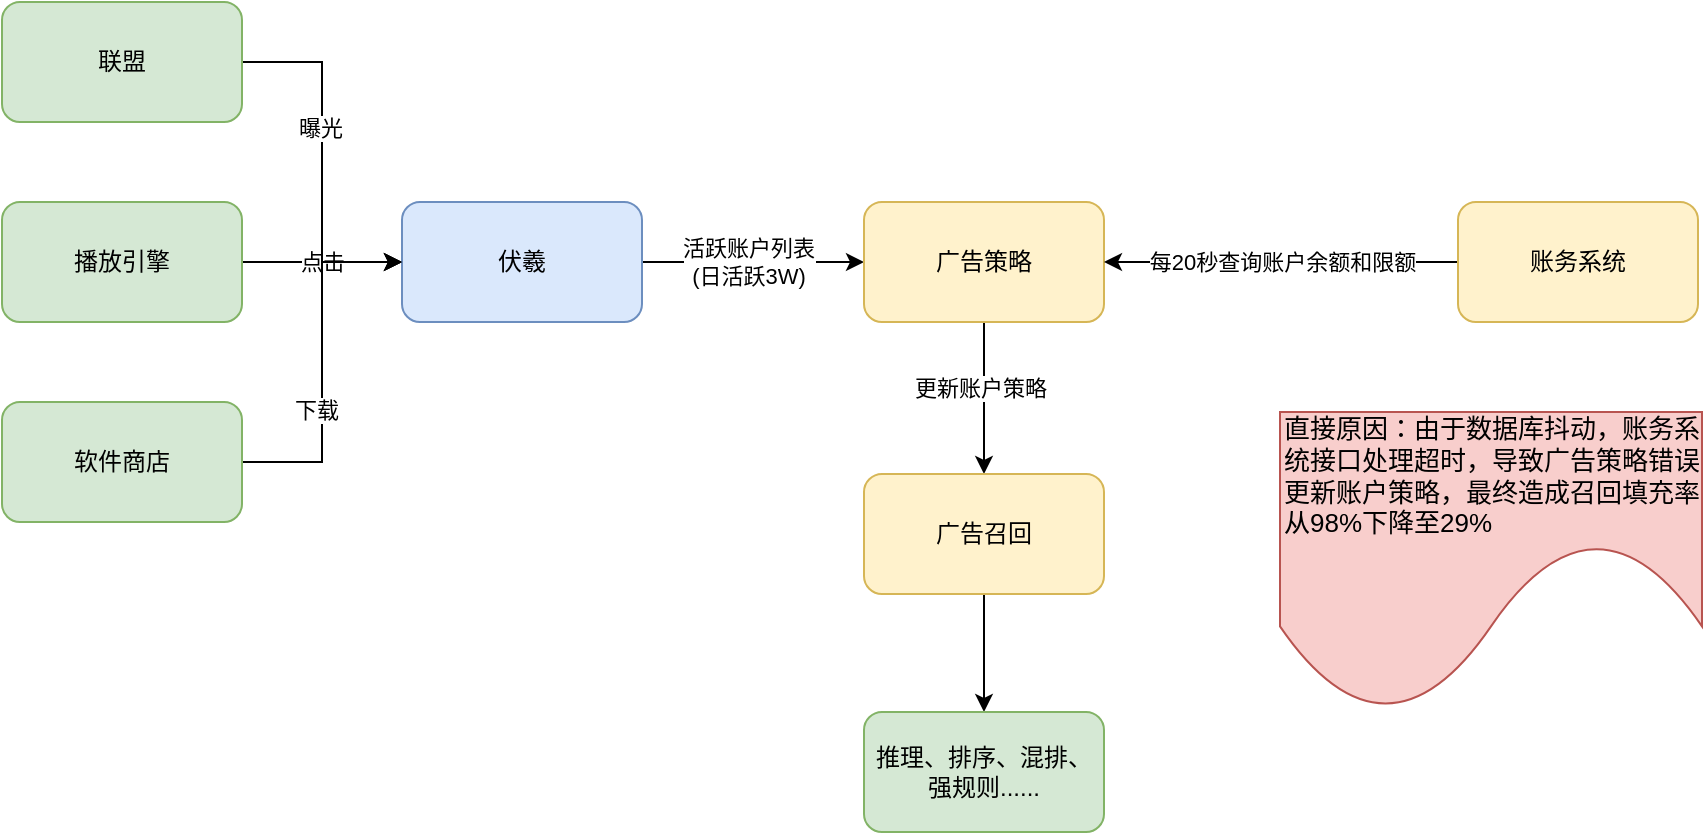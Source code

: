 <mxfile version="26.0.16">
  <diagram name="Page-1" id="74e2e168-ea6b-b213-b513-2b3c1d86103e">
    <mxGraphModel dx="934" dy="497" grid="1" gridSize="10" guides="1" tooltips="1" connect="1" arrows="1" fold="1" page="1" pageScale="1" pageWidth="1100" pageHeight="850" background="none" math="0" shadow="0">
      <root>
        <mxCell id="0" />
        <mxCell id="1" parent="0" />
        <mxCell id="4lDjWUcHd0E4nZpBsMBI-4" value="点击" style="edgeStyle=orthogonalEdgeStyle;rounded=0;orthogonalLoop=1;jettySize=auto;html=1;" parent="1" source="4lDjWUcHd0E4nZpBsMBI-2" target="4lDjWUcHd0E4nZpBsMBI-3" edge="1">
          <mxGeometry relative="1" as="geometry" />
        </mxCell>
        <mxCell id="4lDjWUcHd0E4nZpBsMBI-2" value="播放引擎" style="rounded=1;whiteSpace=wrap;html=1;fillColor=#d5e8d4;strokeColor=#82b366;" parent="1" vertex="1">
          <mxGeometry x="680" y="225" width="120" height="60" as="geometry" />
        </mxCell>
        <mxCell id="4lDjWUcHd0E4nZpBsMBI-6" value="" style="edgeStyle=orthogonalEdgeStyle;rounded=0;orthogonalLoop=1;jettySize=auto;html=1;" parent="1" source="4lDjWUcHd0E4nZpBsMBI-3" target="4lDjWUcHd0E4nZpBsMBI-5" edge="1">
          <mxGeometry relative="1" as="geometry" />
        </mxCell>
        <mxCell id="4lDjWUcHd0E4nZpBsMBI-15" value="活跃账户列表&lt;br&gt;(日活跃3W)" style="edgeLabel;html=1;align=center;verticalAlign=middle;resizable=0;points=[];" parent="4lDjWUcHd0E4nZpBsMBI-6" vertex="1" connectable="0">
          <mxGeometry x="-0.05" relative="1" as="geometry">
            <mxPoint as="offset" />
          </mxGeometry>
        </mxCell>
        <mxCell id="4lDjWUcHd0E4nZpBsMBI-3" value="伏羲" style="rounded=1;whiteSpace=wrap;html=1;fillColor=#dae8fc;strokeColor=#6c8ebf;" parent="1" vertex="1">
          <mxGeometry x="880" y="225" width="120" height="60" as="geometry" />
        </mxCell>
        <mxCell id="4lDjWUcHd0E4nZpBsMBI-14" value="" style="edgeStyle=orthogonalEdgeStyle;rounded=0;orthogonalLoop=1;jettySize=auto;html=1;" parent="1" source="4lDjWUcHd0E4nZpBsMBI-5" target="4lDjWUcHd0E4nZpBsMBI-13" edge="1">
          <mxGeometry relative="1" as="geometry" />
        </mxCell>
        <mxCell id="4lDjWUcHd0E4nZpBsMBI-22" value="更新账户策略" style="edgeLabel;html=1;align=center;verticalAlign=middle;resizable=0;points=[];" parent="4lDjWUcHd0E4nZpBsMBI-14" vertex="1" connectable="0">
          <mxGeometry x="-0.143" y="3" relative="1" as="geometry">
            <mxPoint x="-5" as="offset" />
          </mxGeometry>
        </mxCell>
        <mxCell id="4lDjWUcHd0E4nZpBsMBI-5" value="广告策略" style="whiteSpace=wrap;html=1;rounded=1;fillColor=#fff2cc;strokeColor=#d6b656;" parent="1" vertex="1">
          <mxGeometry x="1111" y="225" width="120" height="60" as="geometry" />
        </mxCell>
        <mxCell id="4lDjWUcHd0E4nZpBsMBI-10" style="edgeStyle=orthogonalEdgeStyle;rounded=0;orthogonalLoop=1;jettySize=auto;html=1;exitX=1;exitY=0.5;exitDx=0;exitDy=0;entryX=0;entryY=0.5;entryDx=0;entryDy=0;" parent="1" source="4lDjWUcHd0E4nZpBsMBI-7" target="4lDjWUcHd0E4nZpBsMBI-3" edge="1">
          <mxGeometry relative="1" as="geometry" />
        </mxCell>
        <mxCell id="4lDjWUcHd0E4nZpBsMBI-18" value="曝光" style="edgeLabel;html=1;align=center;verticalAlign=middle;resizable=0;points=[];" parent="4lDjWUcHd0E4nZpBsMBI-10" vertex="1" connectable="0">
          <mxGeometry x="-0.189" y="-1" relative="1" as="geometry">
            <mxPoint as="offset" />
          </mxGeometry>
        </mxCell>
        <mxCell id="4lDjWUcHd0E4nZpBsMBI-7" value="联盟" style="rounded=1;whiteSpace=wrap;html=1;fillColor=#d5e8d4;strokeColor=#82b366;" parent="1" vertex="1">
          <mxGeometry x="680" y="125" width="120" height="60" as="geometry" />
        </mxCell>
        <mxCell id="4lDjWUcHd0E4nZpBsMBI-9" style="edgeStyle=orthogonalEdgeStyle;rounded=0;orthogonalLoop=1;jettySize=auto;html=1;exitX=1;exitY=0.5;exitDx=0;exitDy=0;entryX=0;entryY=0.5;entryDx=0;entryDy=0;" parent="1" source="4lDjWUcHd0E4nZpBsMBI-8" target="4lDjWUcHd0E4nZpBsMBI-3" edge="1">
          <mxGeometry relative="1" as="geometry" />
        </mxCell>
        <mxCell id="4lDjWUcHd0E4nZpBsMBI-19" value="下载" style="edgeLabel;html=1;align=center;verticalAlign=middle;resizable=0;points=[];" parent="4lDjWUcHd0E4nZpBsMBI-9" vertex="1" connectable="0">
          <mxGeometry x="-0.267" y="3" relative="1" as="geometry">
            <mxPoint as="offset" />
          </mxGeometry>
        </mxCell>
        <mxCell id="4lDjWUcHd0E4nZpBsMBI-8" value="软件商店" style="rounded=1;whiteSpace=wrap;html=1;fillColor=#d5e8d4;strokeColor=#82b366;" parent="1" vertex="1">
          <mxGeometry x="680" y="325" width="120" height="60" as="geometry" />
        </mxCell>
        <mxCell id="4lDjWUcHd0E4nZpBsMBI-16" style="edgeStyle=orthogonalEdgeStyle;rounded=0;orthogonalLoop=1;jettySize=auto;html=1;exitX=0;exitY=0.5;exitDx=0;exitDy=0;entryX=1;entryY=0.5;entryDx=0;entryDy=0;" parent="1" source="4lDjWUcHd0E4nZpBsMBI-11" target="4lDjWUcHd0E4nZpBsMBI-5" edge="1">
          <mxGeometry relative="1" as="geometry" />
        </mxCell>
        <mxCell id="4lDjWUcHd0E4nZpBsMBI-17" value="每20秒查询账户余额和限额" style="edgeLabel;html=1;align=center;verticalAlign=middle;resizable=0;points=[];" parent="4lDjWUcHd0E4nZpBsMBI-16" vertex="1" connectable="0">
          <mxGeometry x="0.2" relative="1" as="geometry">
            <mxPoint x="18" as="offset" />
          </mxGeometry>
        </mxCell>
        <mxCell id="4lDjWUcHd0E4nZpBsMBI-11" value="账务系统" style="rounded=1;whiteSpace=wrap;html=1;fillColor=#fff2cc;strokeColor=#d6b656;" parent="1" vertex="1">
          <mxGeometry x="1408" y="225" width="120" height="60" as="geometry" />
        </mxCell>
        <mxCell id="4lDjWUcHd0E4nZpBsMBI-21" value="" style="edgeStyle=orthogonalEdgeStyle;rounded=0;orthogonalLoop=1;jettySize=auto;html=1;" parent="1" source="4lDjWUcHd0E4nZpBsMBI-13" target="4lDjWUcHd0E4nZpBsMBI-20" edge="1">
          <mxGeometry relative="1" as="geometry" />
        </mxCell>
        <mxCell id="4lDjWUcHd0E4nZpBsMBI-13" value="广告召回" style="whiteSpace=wrap;html=1;rounded=1;fillColor=#fff2cc;strokeColor=#d6b656;" parent="1" vertex="1">
          <mxGeometry x="1111" y="361" width="120" height="60" as="geometry" />
        </mxCell>
        <mxCell id="4lDjWUcHd0E4nZpBsMBI-20" value="推理、排序、混排、强规则......" style="whiteSpace=wrap;html=1;rounded=1;fillColor=#d5e8d4;strokeColor=#82b366;" parent="1" vertex="1">
          <mxGeometry x="1111" y="480" width="120" height="60" as="geometry" />
        </mxCell>
        <mxCell id="4lDjWUcHd0E4nZpBsMBI-23" value="&lt;font style=&quot;font-size: 13px;&quot;&gt;直接原因：由于数据库抖动，账务系统接口处理超时，导致广告策略错误更新账户策略，最终造成召回填充率从98%下降至29%&lt;/font&gt;" style="shape=document;whiteSpace=wrap;html=1;boundedLbl=1;size=0.571;fillColor=#f8cecc;strokeColor=#b85450;align=left;" parent="1" vertex="1">
          <mxGeometry x="1319" y="330" width="211" height="150" as="geometry" />
        </mxCell>
      </root>
    </mxGraphModel>
  </diagram>
</mxfile>

